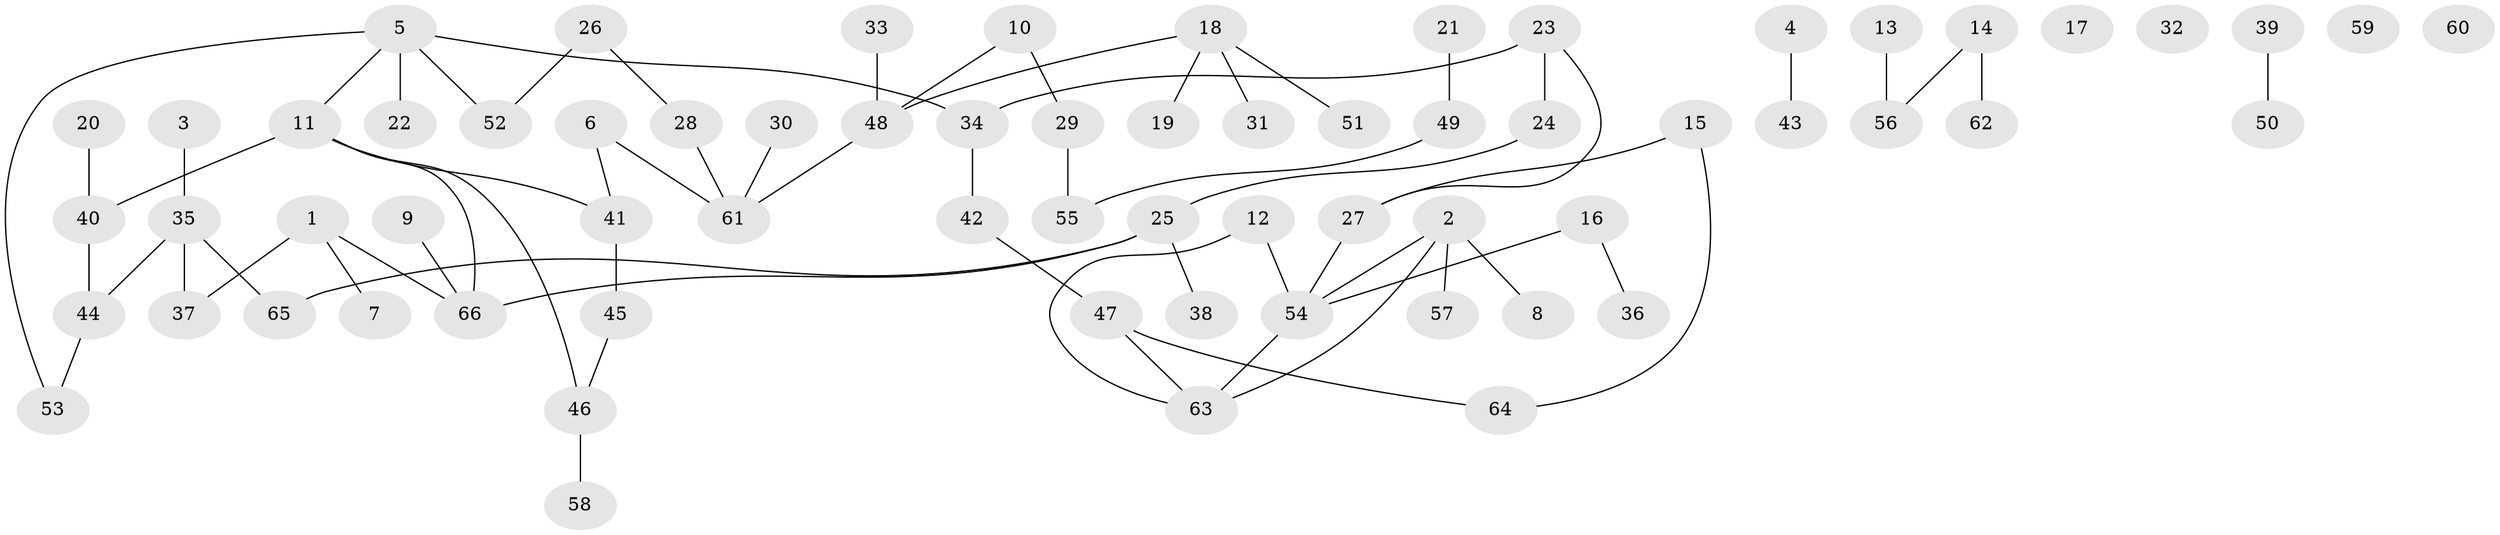// coarse degree distribution, {3: 0.2857142857142857, 4: 0.07142857142857142, 0: 0.14285714285714285, 5: 0.023809523809523808, 1: 0.30952380952380953, 2: 0.14285714285714285, 6: 0.023809523809523808}
// Generated by graph-tools (version 1.1) at 2025/23/03/03/25 07:23:24]
// undirected, 66 vertices, 68 edges
graph export_dot {
graph [start="1"]
  node [color=gray90,style=filled];
  1;
  2;
  3;
  4;
  5;
  6;
  7;
  8;
  9;
  10;
  11;
  12;
  13;
  14;
  15;
  16;
  17;
  18;
  19;
  20;
  21;
  22;
  23;
  24;
  25;
  26;
  27;
  28;
  29;
  30;
  31;
  32;
  33;
  34;
  35;
  36;
  37;
  38;
  39;
  40;
  41;
  42;
  43;
  44;
  45;
  46;
  47;
  48;
  49;
  50;
  51;
  52;
  53;
  54;
  55;
  56;
  57;
  58;
  59;
  60;
  61;
  62;
  63;
  64;
  65;
  66;
  1 -- 7;
  1 -- 37;
  1 -- 66;
  2 -- 8;
  2 -- 54;
  2 -- 57;
  2 -- 63;
  3 -- 35;
  4 -- 43;
  5 -- 11;
  5 -- 22;
  5 -- 34;
  5 -- 52;
  5 -- 53;
  6 -- 41;
  6 -- 61;
  9 -- 66;
  10 -- 29;
  10 -- 48;
  11 -- 40;
  11 -- 41;
  11 -- 46;
  11 -- 66;
  12 -- 54;
  12 -- 63;
  13 -- 56;
  14 -- 56;
  14 -- 62;
  15 -- 27;
  15 -- 64;
  16 -- 36;
  16 -- 54;
  18 -- 19;
  18 -- 31;
  18 -- 48;
  18 -- 51;
  20 -- 40;
  21 -- 49;
  23 -- 24;
  23 -- 27;
  23 -- 34;
  24 -- 25;
  25 -- 38;
  25 -- 65;
  25 -- 66;
  26 -- 28;
  26 -- 52;
  27 -- 54;
  28 -- 61;
  29 -- 55;
  30 -- 61;
  33 -- 48;
  34 -- 42;
  35 -- 37;
  35 -- 44;
  35 -- 65;
  39 -- 50;
  40 -- 44;
  41 -- 45;
  42 -- 47;
  44 -- 53;
  45 -- 46;
  46 -- 58;
  47 -- 63;
  47 -- 64;
  48 -- 61;
  49 -- 55;
  54 -- 63;
}
